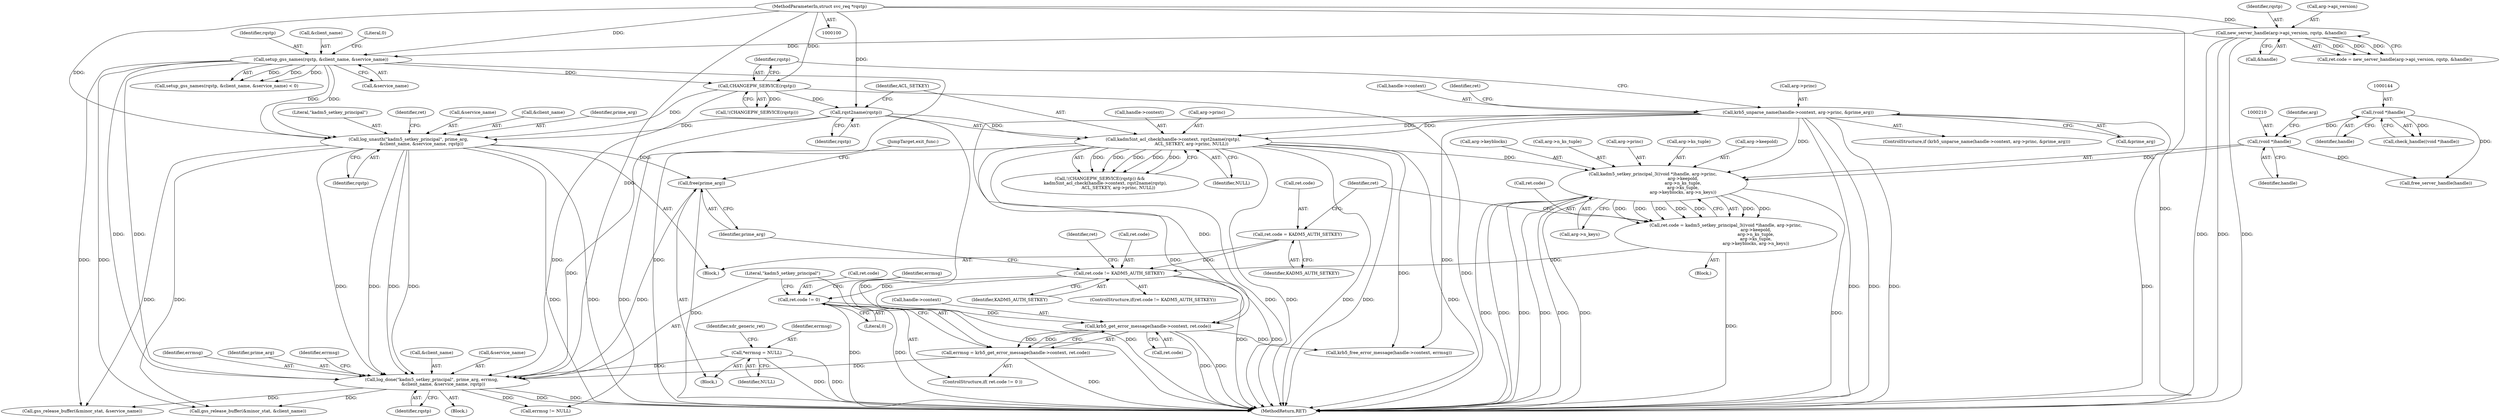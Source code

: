digraph "0_krb5_83ed75feba32e46f736fcce0d96a0445f29b96c2_20@API" {
"1000285" [label="(Call,free(prime_arg))"];
"1000267" [label="(Call,log_done(\"kadm5_setkey_principal\", prime_arg, errmsg,\n                 &client_name, &service_name, rqstp))"];
"1000232" [label="(Call,log_unauth(\"kadm5_setkey_principal\", prime_arg,\n                   &client_name, &service_name, rqstp))"];
"1000156" [label="(Call,setup_gss_names(rqstp, &client_name, &service_name))"];
"1000129" [label="(Call,new_server_handle(arg->api_version, rqstp, &handle))"];
"1000102" [label="(MethodParameterIn,struct svc_req *rqstp)"];
"1000190" [label="(Call,CHANGEPW_SERVICE(rqstp))"];
"1000196" [label="(Call,rqst2name(rqstp))"];
"1000258" [label="(Call,errmsg = krb5_get_error_message(handle->context, ret.code))"];
"1000260" [label="(Call,krb5_get_error_message(handle->context, ret.code))"];
"1000171" [label="(Call,krb5_unparse_name(handle->context, arg->princ, &prime_arg))"];
"1000192" [label="(Call,kadm5int_acl_check(handle->context, rqst2name(rqstp),\n                           ACL_SETKEY, arg->princ, NULL))"];
"1000253" [label="(Call,ret.code != 0)"];
"1000246" [label="(Call,ret.code != KADM5_AUTH_SETKEY)"];
"1000204" [label="(Call,ret.code = kadm5_setkey_principal_3((void *)handle, arg->princ,\n                                            arg->keepold,\n                                            arg->n_ks_tuple,\n                                            arg->ks_tuple,\n                                            arg->keyblocks, arg->n_keys))"];
"1000208" [label="(Call,kadm5_setkey_principal_3((void *)handle, arg->princ,\n                                            arg->keepold,\n                                            arg->n_ks_tuple,\n                                            arg->ks_tuple,\n                                            arg->keyblocks, arg->n_keys))"];
"1000209" [label="(Call,(void *)handle)"];
"1000143" [label="(Call,(void *)handle)"];
"1000240" [label="(Call,ret.code = KADM5_AUTH_SETKEY)"];
"1000117" [label="(Call,*errmsg = NULL)"];
"1000202" [label="(Identifier,NULL)"];
"1000208" [label="(Call,kadm5_setkey_principal_3((void *)handle, arg->princ,\n                                            arg->keepold,\n                                            arg->n_ks_tuple,\n                                            arg->ks_tuple,\n                                            arg->keyblocks, arg->n_keys))"];
"1000250" [label="(Identifier,KADM5_AUTH_SETKEY)"];
"1000277" [label="(Call,errmsg != NULL)"];
"1000212" [label="(Call,arg->princ)"];
"1000288" [label="(Call,gss_release_buffer(&minor_stat, &client_name))"];
"1000278" [label="(Identifier,errmsg)"];
"1000197" [label="(Identifier,rqstp)"];
"1000303" [label="(MethodReturn,RET)"];
"1000257" [label="(Literal,0)"];
"1000190" [label="(Call,CHANGEPW_SERVICE(rqstp))"];
"1000260" [label="(Call,krb5_get_error_message(handle->context, ret.code))"];
"1000211" [label="(Identifier,handle)"];
"1000193" [label="(Call,handle->context)"];
"1000253" [label="(Call,ret.code != 0)"];
"1000188" [label="(Call,!(CHANGEPW_SERVICE(rqstp)) &&\n        kadm5int_acl_check(handle->context, rqst2name(rqstp),\n                           ACL_SETKEY, arg->princ, NULL))"];
"1000117" [label="(Call,*errmsg = NULL)"];
"1000234" [label="(Identifier,prime_arg)"];
"1000143" [label="(Call,(void *)handle)"];
"1000171" [label="(Call,krb5_unparse_name(handle->context, arg->princ, &prime_arg))"];
"1000285" [label="(Call,free(prime_arg))"];
"1000199" [label="(Call,arg->princ)"];
"1000170" [label="(ControlStructure,if (krb5_unparse_name(handle->context, arg->princ, &prime_arg)))"];
"1000251" [label="(Block,)"];
"1000158" [label="(Call,&client_name)"];
"1000241" [label="(Call,ret.code)"];
"1000232" [label="(Call,log_unauth(\"kadm5_setkey_principal\", prime_arg,\n                   &client_name, &service_name, rqstp))"];
"1000269" [label="(Identifier,prime_arg)"];
"1000119" [label="(Identifier,NULL)"];
"1000189" [label="(Call,!(CHANGEPW_SERVICE(rqstp)))"];
"1000172" [label="(Call,handle->context)"];
"1000275" [label="(Identifier,rqstp)"];
"1000261" [label="(Call,handle->context)"];
"1000233" [label="(Literal,\"kadm5_setkey_principal\")"];
"1000160" [label="(Call,&service_name)"];
"1000271" [label="(Call,&client_name)"];
"1000191" [label="(Identifier,rqstp)"];
"1000280" [label="(Call,krb5_free_error_message(handle->context, errmsg))"];
"1000231" [label="(Block,)"];
"1000196" [label="(Call,rqst2name(rqstp))"];
"1000155" [label="(Call,setup_gss_names(rqstp, &client_name, &service_name) < 0)"];
"1000248" [label="(Identifier,ret)"];
"1000156" [label="(Call,setup_gss_names(rqstp, &client_name, &service_name))"];
"1000134" [label="(Call,&handle)"];
"1000268" [label="(Literal,\"kadm5_setkey_principal\")"];
"1000221" [label="(Call,arg->ks_tuple)"];
"1000121" [label="(Identifier,xdr_generic_ret)"];
"1000205" [label="(Call,ret.code)"];
"1000125" [label="(Call,ret.code = new_server_handle(arg->api_version, rqstp, &handle))"];
"1000286" [label="(Identifier,prime_arg)"];
"1000258" [label="(Call,errmsg = krb5_get_error_message(handle->context, ret.code))"];
"1000246" [label="(Call,ret.code != KADM5_AUTH_SETKEY)"];
"1000162" [label="(Literal,0)"];
"1000142" [label="(Call,check_handle((void *)handle))"];
"1000252" [label="(ControlStructure,if( ret.code != 0 ))"];
"1000130" [label="(Call,arg->api_version)"];
"1000239" [label="(Identifier,rqstp)"];
"1000215" [label="(Call,arg->keepold)"];
"1000133" [label="(Identifier,rqstp)"];
"1000118" [label="(Identifier,errmsg)"];
"1000293" [label="(Call,gss_release_buffer(&minor_stat, &service_name))"];
"1000203" [label="(Block,)"];
"1000157" [label="(Identifier,rqstp)"];
"1000287" [label="(JumpTarget,exit_func:)"];
"1000244" [label="(Identifier,KADM5_AUTH_SETKEY)"];
"1000192" [label="(Call,kadm5int_acl_check(handle->context, rqst2name(rqstp),\n                           ACL_SETKEY, arg->princ, NULL))"];
"1000264" [label="(Call,ret.code)"];
"1000183" [label="(Identifier,ret)"];
"1000129" [label="(Call,new_server_handle(arg->api_version, rqstp, &handle))"];
"1000242" [label="(Identifier,ret)"];
"1000298" [label="(Call,free_server_handle(handle))"];
"1000259" [label="(Identifier,errmsg)"];
"1000209" [label="(Call,(void *)handle)"];
"1000267" [label="(Call,log_done(\"kadm5_setkey_principal\", prime_arg, errmsg,\n                 &client_name, &service_name, rqstp))"];
"1000227" [label="(Call,arg->n_keys)"];
"1000178" [label="(Call,&prime_arg)"];
"1000273" [label="(Call,&service_name)"];
"1000270" [label="(Identifier,errmsg)"];
"1000224" [label="(Call,arg->keyblocks)"];
"1000247" [label="(Call,ret.code)"];
"1000255" [label="(Identifier,ret)"];
"1000175" [label="(Call,arg->princ)"];
"1000235" [label="(Call,&client_name)"];
"1000213" [label="(Identifier,arg)"];
"1000218" [label="(Call,arg->n_ks_tuple)"];
"1000102" [label="(MethodParameterIn,struct svc_req *rqstp)"];
"1000254" [label="(Call,ret.code)"];
"1000237" [label="(Call,&service_name)"];
"1000204" [label="(Call,ret.code = kadm5_setkey_principal_3((void *)handle, arg->princ,\n                                            arg->keepold,\n                                            arg->n_ks_tuple,\n                                            arg->ks_tuple,\n                                            arg->keyblocks, arg->n_keys))"];
"1000145" [label="(Identifier,handle)"];
"1000240" [label="(Call,ret.code = KADM5_AUTH_SETKEY)"];
"1000245" [label="(ControlStructure,if(ret.code != KADM5_AUTH_SETKEY))"];
"1000103" [label="(Block,)"];
"1000198" [label="(Identifier,ACL_SETKEY)"];
"1000285" -> "1000103"  [label="AST: "];
"1000285" -> "1000286"  [label="CFG: "];
"1000286" -> "1000285"  [label="AST: "];
"1000287" -> "1000285"  [label="CFG: "];
"1000285" -> "1000303"  [label="DDG: "];
"1000267" -> "1000285"  [label="DDG: "];
"1000232" -> "1000285"  [label="DDG: "];
"1000267" -> "1000251"  [label="AST: "];
"1000267" -> "1000275"  [label="CFG: "];
"1000268" -> "1000267"  [label="AST: "];
"1000269" -> "1000267"  [label="AST: "];
"1000270" -> "1000267"  [label="AST: "];
"1000271" -> "1000267"  [label="AST: "];
"1000273" -> "1000267"  [label="AST: "];
"1000275" -> "1000267"  [label="AST: "];
"1000278" -> "1000267"  [label="CFG: "];
"1000267" -> "1000303"  [label="DDG: "];
"1000267" -> "1000303"  [label="DDG: "];
"1000232" -> "1000267"  [label="DDG: "];
"1000232" -> "1000267"  [label="DDG: "];
"1000232" -> "1000267"  [label="DDG: "];
"1000232" -> "1000267"  [label="DDG: "];
"1000258" -> "1000267"  [label="DDG: "];
"1000117" -> "1000267"  [label="DDG: "];
"1000156" -> "1000267"  [label="DDG: "];
"1000156" -> "1000267"  [label="DDG: "];
"1000190" -> "1000267"  [label="DDG: "];
"1000196" -> "1000267"  [label="DDG: "];
"1000102" -> "1000267"  [label="DDG: "];
"1000267" -> "1000277"  [label="DDG: "];
"1000267" -> "1000288"  [label="DDG: "];
"1000267" -> "1000293"  [label="DDG: "];
"1000232" -> "1000231"  [label="AST: "];
"1000232" -> "1000239"  [label="CFG: "];
"1000233" -> "1000232"  [label="AST: "];
"1000234" -> "1000232"  [label="AST: "];
"1000235" -> "1000232"  [label="AST: "];
"1000237" -> "1000232"  [label="AST: "];
"1000239" -> "1000232"  [label="AST: "];
"1000242" -> "1000232"  [label="CFG: "];
"1000232" -> "1000303"  [label="DDG: "];
"1000232" -> "1000303"  [label="DDG: "];
"1000156" -> "1000232"  [label="DDG: "];
"1000156" -> "1000232"  [label="DDG: "];
"1000190" -> "1000232"  [label="DDG: "];
"1000196" -> "1000232"  [label="DDG: "];
"1000102" -> "1000232"  [label="DDG: "];
"1000232" -> "1000288"  [label="DDG: "];
"1000232" -> "1000293"  [label="DDG: "];
"1000156" -> "1000155"  [label="AST: "];
"1000156" -> "1000160"  [label="CFG: "];
"1000157" -> "1000156"  [label="AST: "];
"1000158" -> "1000156"  [label="AST: "];
"1000160" -> "1000156"  [label="AST: "];
"1000162" -> "1000156"  [label="CFG: "];
"1000156" -> "1000303"  [label="DDG: "];
"1000156" -> "1000155"  [label="DDG: "];
"1000156" -> "1000155"  [label="DDG: "];
"1000156" -> "1000155"  [label="DDG: "];
"1000129" -> "1000156"  [label="DDG: "];
"1000102" -> "1000156"  [label="DDG: "];
"1000156" -> "1000190"  [label="DDG: "];
"1000156" -> "1000288"  [label="DDG: "];
"1000156" -> "1000293"  [label="DDG: "];
"1000129" -> "1000125"  [label="AST: "];
"1000129" -> "1000134"  [label="CFG: "];
"1000130" -> "1000129"  [label="AST: "];
"1000133" -> "1000129"  [label="AST: "];
"1000134" -> "1000129"  [label="AST: "];
"1000125" -> "1000129"  [label="CFG: "];
"1000129" -> "1000303"  [label="DDG: "];
"1000129" -> "1000303"  [label="DDG: "];
"1000129" -> "1000303"  [label="DDG: "];
"1000129" -> "1000125"  [label="DDG: "];
"1000129" -> "1000125"  [label="DDG: "];
"1000129" -> "1000125"  [label="DDG: "];
"1000102" -> "1000129"  [label="DDG: "];
"1000102" -> "1000100"  [label="AST: "];
"1000102" -> "1000303"  [label="DDG: "];
"1000102" -> "1000190"  [label="DDG: "];
"1000102" -> "1000196"  [label="DDG: "];
"1000190" -> "1000189"  [label="AST: "];
"1000190" -> "1000191"  [label="CFG: "];
"1000191" -> "1000190"  [label="AST: "];
"1000189" -> "1000190"  [label="CFG: "];
"1000190" -> "1000303"  [label="DDG: "];
"1000190" -> "1000189"  [label="DDG: "];
"1000190" -> "1000196"  [label="DDG: "];
"1000196" -> "1000192"  [label="AST: "];
"1000196" -> "1000197"  [label="CFG: "];
"1000197" -> "1000196"  [label="AST: "];
"1000198" -> "1000196"  [label="CFG: "];
"1000196" -> "1000303"  [label="DDG: "];
"1000196" -> "1000192"  [label="DDG: "];
"1000258" -> "1000252"  [label="AST: "];
"1000258" -> "1000260"  [label="CFG: "];
"1000259" -> "1000258"  [label="AST: "];
"1000260" -> "1000258"  [label="AST: "];
"1000268" -> "1000258"  [label="CFG: "];
"1000258" -> "1000303"  [label="DDG: "];
"1000260" -> "1000258"  [label="DDG: "];
"1000260" -> "1000258"  [label="DDG: "];
"1000260" -> "1000264"  [label="CFG: "];
"1000261" -> "1000260"  [label="AST: "];
"1000264" -> "1000260"  [label="AST: "];
"1000260" -> "1000303"  [label="DDG: "];
"1000260" -> "1000303"  [label="DDG: "];
"1000171" -> "1000260"  [label="DDG: "];
"1000192" -> "1000260"  [label="DDG: "];
"1000253" -> "1000260"  [label="DDG: "];
"1000260" -> "1000280"  [label="DDG: "];
"1000171" -> "1000170"  [label="AST: "];
"1000171" -> "1000178"  [label="CFG: "];
"1000172" -> "1000171"  [label="AST: "];
"1000175" -> "1000171"  [label="AST: "];
"1000178" -> "1000171"  [label="AST: "];
"1000183" -> "1000171"  [label="CFG: "];
"1000191" -> "1000171"  [label="CFG: "];
"1000171" -> "1000303"  [label="DDG: "];
"1000171" -> "1000303"  [label="DDG: "];
"1000171" -> "1000303"  [label="DDG: "];
"1000171" -> "1000303"  [label="DDG: "];
"1000171" -> "1000192"  [label="DDG: "];
"1000171" -> "1000192"  [label="DDG: "];
"1000171" -> "1000208"  [label="DDG: "];
"1000171" -> "1000280"  [label="DDG: "];
"1000192" -> "1000188"  [label="AST: "];
"1000192" -> "1000202"  [label="CFG: "];
"1000193" -> "1000192"  [label="AST: "];
"1000198" -> "1000192"  [label="AST: "];
"1000199" -> "1000192"  [label="AST: "];
"1000202" -> "1000192"  [label="AST: "];
"1000188" -> "1000192"  [label="CFG: "];
"1000192" -> "1000303"  [label="DDG: "];
"1000192" -> "1000303"  [label="DDG: "];
"1000192" -> "1000303"  [label="DDG: "];
"1000192" -> "1000303"  [label="DDG: "];
"1000192" -> "1000303"  [label="DDG: "];
"1000192" -> "1000188"  [label="DDG: "];
"1000192" -> "1000188"  [label="DDG: "];
"1000192" -> "1000188"  [label="DDG: "];
"1000192" -> "1000188"  [label="DDG: "];
"1000192" -> "1000188"  [label="DDG: "];
"1000192" -> "1000208"  [label="DDG: "];
"1000192" -> "1000277"  [label="DDG: "];
"1000192" -> "1000280"  [label="DDG: "];
"1000253" -> "1000252"  [label="AST: "];
"1000253" -> "1000257"  [label="CFG: "];
"1000254" -> "1000253"  [label="AST: "];
"1000257" -> "1000253"  [label="AST: "];
"1000259" -> "1000253"  [label="CFG: "];
"1000268" -> "1000253"  [label="CFG: "];
"1000253" -> "1000303"  [label="DDG: "];
"1000253" -> "1000303"  [label="DDG: "];
"1000246" -> "1000253"  [label="DDG: "];
"1000246" -> "1000245"  [label="AST: "];
"1000246" -> "1000250"  [label="CFG: "];
"1000247" -> "1000246"  [label="AST: "];
"1000250" -> "1000246"  [label="AST: "];
"1000255" -> "1000246"  [label="CFG: "];
"1000286" -> "1000246"  [label="CFG: "];
"1000246" -> "1000303"  [label="DDG: "];
"1000246" -> "1000303"  [label="DDG: "];
"1000246" -> "1000303"  [label="DDG: "];
"1000204" -> "1000246"  [label="DDG: "];
"1000240" -> "1000246"  [label="DDG: "];
"1000204" -> "1000203"  [label="AST: "];
"1000204" -> "1000208"  [label="CFG: "];
"1000205" -> "1000204"  [label="AST: "];
"1000208" -> "1000204"  [label="AST: "];
"1000248" -> "1000204"  [label="CFG: "];
"1000204" -> "1000303"  [label="DDG: "];
"1000208" -> "1000204"  [label="DDG: "];
"1000208" -> "1000204"  [label="DDG: "];
"1000208" -> "1000204"  [label="DDG: "];
"1000208" -> "1000204"  [label="DDG: "];
"1000208" -> "1000204"  [label="DDG: "];
"1000208" -> "1000204"  [label="DDG: "];
"1000208" -> "1000204"  [label="DDG: "];
"1000208" -> "1000227"  [label="CFG: "];
"1000209" -> "1000208"  [label="AST: "];
"1000212" -> "1000208"  [label="AST: "];
"1000215" -> "1000208"  [label="AST: "];
"1000218" -> "1000208"  [label="AST: "];
"1000221" -> "1000208"  [label="AST: "];
"1000224" -> "1000208"  [label="AST: "];
"1000227" -> "1000208"  [label="AST: "];
"1000208" -> "1000303"  [label="DDG: "];
"1000208" -> "1000303"  [label="DDG: "];
"1000208" -> "1000303"  [label="DDG: "];
"1000208" -> "1000303"  [label="DDG: "];
"1000208" -> "1000303"  [label="DDG: "];
"1000208" -> "1000303"  [label="DDG: "];
"1000208" -> "1000303"  [label="DDG: "];
"1000209" -> "1000208"  [label="DDG: "];
"1000209" -> "1000211"  [label="CFG: "];
"1000210" -> "1000209"  [label="AST: "];
"1000211" -> "1000209"  [label="AST: "];
"1000213" -> "1000209"  [label="CFG: "];
"1000143" -> "1000209"  [label="DDG: "];
"1000209" -> "1000298"  [label="DDG: "];
"1000143" -> "1000142"  [label="AST: "];
"1000143" -> "1000145"  [label="CFG: "];
"1000144" -> "1000143"  [label="AST: "];
"1000145" -> "1000143"  [label="AST: "];
"1000142" -> "1000143"  [label="CFG: "];
"1000143" -> "1000142"  [label="DDG: "];
"1000143" -> "1000298"  [label="DDG: "];
"1000240" -> "1000231"  [label="AST: "];
"1000240" -> "1000244"  [label="CFG: "];
"1000241" -> "1000240"  [label="AST: "];
"1000244" -> "1000240"  [label="AST: "];
"1000248" -> "1000240"  [label="CFG: "];
"1000117" -> "1000103"  [label="AST: "];
"1000117" -> "1000119"  [label="CFG: "];
"1000118" -> "1000117"  [label="AST: "];
"1000119" -> "1000117"  [label="AST: "];
"1000121" -> "1000117"  [label="CFG: "];
"1000117" -> "1000303"  [label="DDG: "];
"1000117" -> "1000303"  [label="DDG: "];
}
